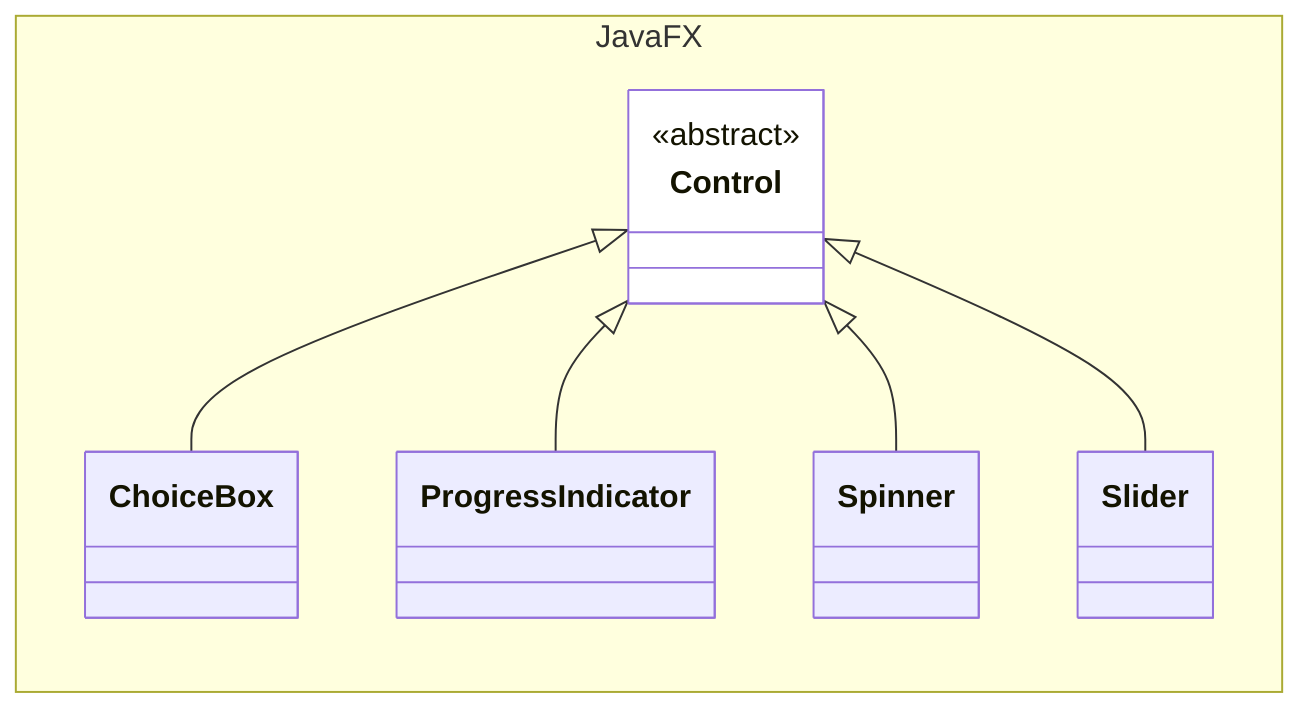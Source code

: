 classDiagram

    direction LR

    namespace JavaFX {

        class Control {
            <<abstract>>
        }

        class ChoiceBox {

        }

        class ProgressIndicator {

        }

        class Spinner {

        }

        class Slider {

        }

    }

    Control <|-- ChoiceBox
    Control <|-- ProgressIndicator
    Control <|-- Spinner
    Control <|-- Slider

    style Control fill:white